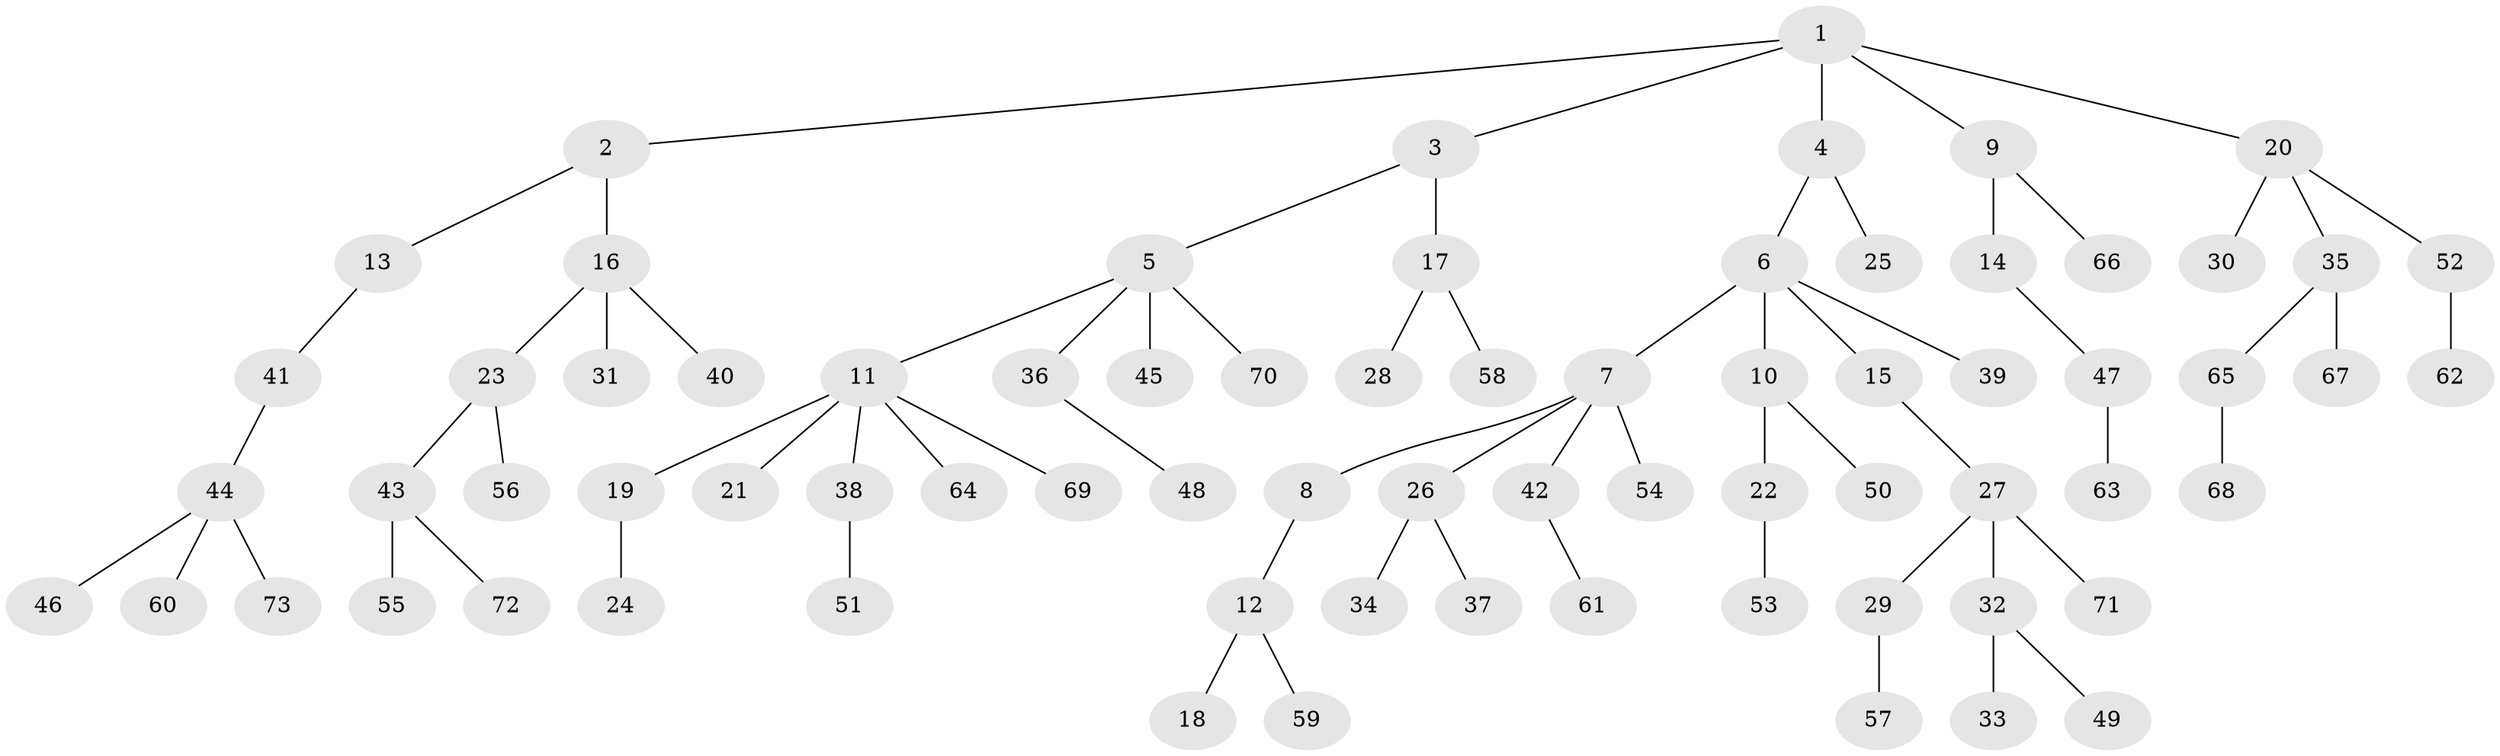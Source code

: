 // coarse degree distribution, {9: 0.034482758620689655, 4: 0.034482758620689655, 6: 0.034482758620689655, 8: 0.034482758620689655, 1: 0.7586206896551724, 3: 0.034482758620689655, 2: 0.06896551724137931}
// Generated by graph-tools (version 1.1) at 2025/19/03/04/25 18:19:07]
// undirected, 73 vertices, 72 edges
graph export_dot {
graph [start="1"]
  node [color=gray90,style=filled];
  1;
  2;
  3;
  4;
  5;
  6;
  7;
  8;
  9;
  10;
  11;
  12;
  13;
  14;
  15;
  16;
  17;
  18;
  19;
  20;
  21;
  22;
  23;
  24;
  25;
  26;
  27;
  28;
  29;
  30;
  31;
  32;
  33;
  34;
  35;
  36;
  37;
  38;
  39;
  40;
  41;
  42;
  43;
  44;
  45;
  46;
  47;
  48;
  49;
  50;
  51;
  52;
  53;
  54;
  55;
  56;
  57;
  58;
  59;
  60;
  61;
  62;
  63;
  64;
  65;
  66;
  67;
  68;
  69;
  70;
  71;
  72;
  73;
  1 -- 2;
  1 -- 3;
  1 -- 4;
  1 -- 9;
  1 -- 20;
  2 -- 13;
  2 -- 16;
  3 -- 5;
  3 -- 17;
  4 -- 6;
  4 -- 25;
  5 -- 11;
  5 -- 36;
  5 -- 45;
  5 -- 70;
  6 -- 7;
  6 -- 10;
  6 -- 15;
  6 -- 39;
  7 -- 8;
  7 -- 26;
  7 -- 42;
  7 -- 54;
  8 -- 12;
  9 -- 14;
  9 -- 66;
  10 -- 22;
  10 -- 50;
  11 -- 19;
  11 -- 21;
  11 -- 38;
  11 -- 64;
  11 -- 69;
  12 -- 18;
  12 -- 59;
  13 -- 41;
  14 -- 47;
  15 -- 27;
  16 -- 23;
  16 -- 31;
  16 -- 40;
  17 -- 28;
  17 -- 58;
  19 -- 24;
  20 -- 30;
  20 -- 35;
  20 -- 52;
  22 -- 53;
  23 -- 43;
  23 -- 56;
  26 -- 34;
  26 -- 37;
  27 -- 29;
  27 -- 32;
  27 -- 71;
  29 -- 57;
  32 -- 33;
  32 -- 49;
  35 -- 65;
  35 -- 67;
  36 -- 48;
  38 -- 51;
  41 -- 44;
  42 -- 61;
  43 -- 55;
  43 -- 72;
  44 -- 46;
  44 -- 60;
  44 -- 73;
  47 -- 63;
  52 -- 62;
  65 -- 68;
}
